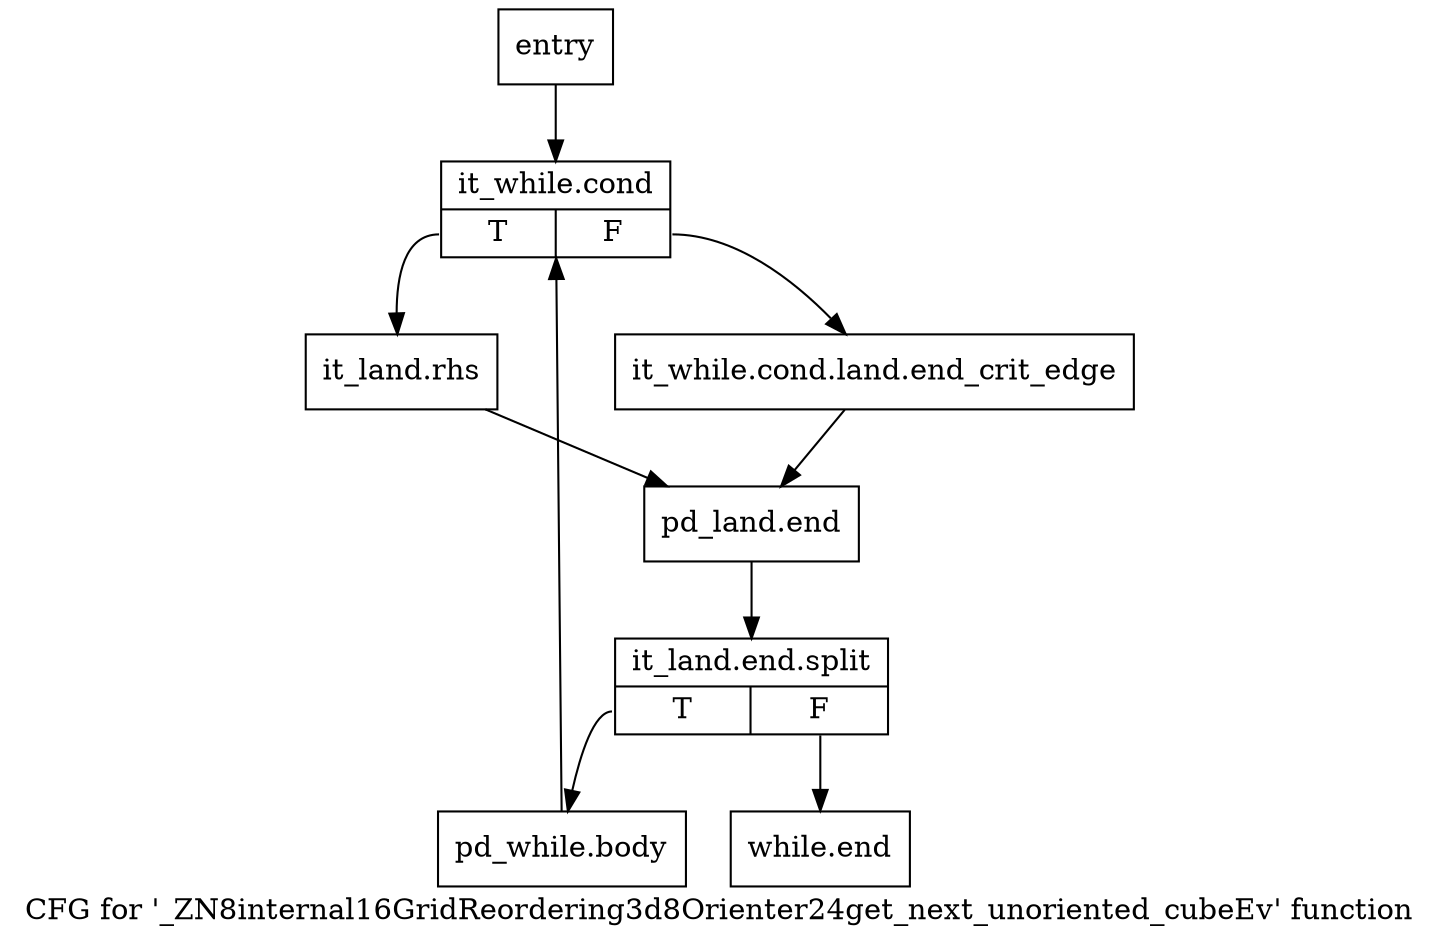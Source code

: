 digraph "CFG for '_ZN8internal16GridReordering3d8Orienter24get_next_unoriented_cubeEv' function" {
	label="CFG for '_ZN8internal16GridReordering3d8Orienter24get_next_unoriented_cubeEv' function";

	Node0x5de4f50 [shape=record,label="{entry}"];
	Node0x5de4f50 -> Node0x5de4fa0;
	Node0x5de4fa0 [shape=record,label="{it_while.cond|{<s0>T|<s1>F}}"];
	Node0x5de4fa0:s0 -> Node0x5de5040;
	Node0x5de4fa0:s1 -> Node0x5de4ff0;
	Node0x5de4ff0 [shape=record,label="{it_while.cond.land.end_crit_edge}"];
	Node0x5de4ff0 -> Node0x5de5090;
	Node0x5de5040 [shape=record,label="{it_land.rhs}"];
	Node0x5de5040 -> Node0x5de5090;
	Node0x5de5090 [shape=record,label="{pd_land.end}"];
	Node0x5de5090 -> Node0xa9afd40;
	Node0xa9afd40 [shape=record,label="{it_land.end.split|{<s0>T|<s1>F}}"];
	Node0xa9afd40:s0 -> Node0x5de50e0;
	Node0xa9afd40:s1 -> Node0x5de5130;
	Node0x5de50e0 [shape=record,label="{pd_while.body}"];
	Node0x5de50e0 -> Node0x5de4fa0;
	Node0x5de5130 [shape=record,label="{while.end}"];
}
